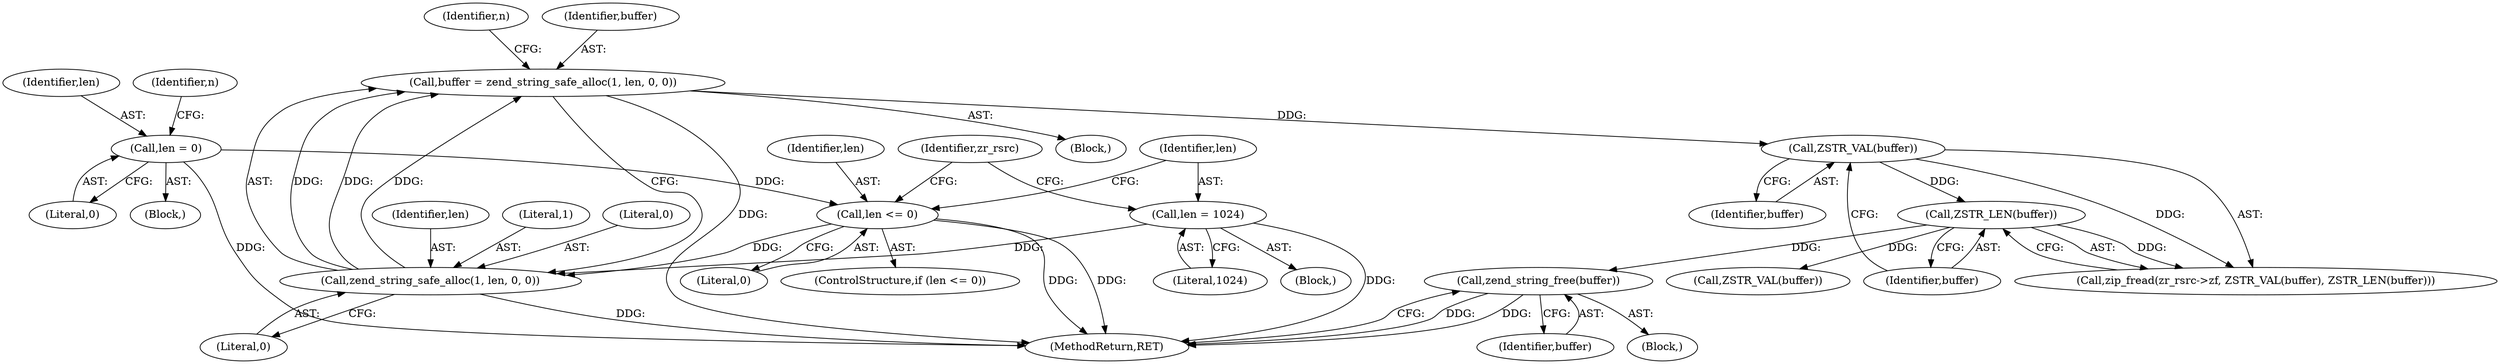 digraph "0_php-src_3b8d4de300854b3517c7acb239b84f7726c1353c?w=1@API" {
"1000189" [label="(Call,zend_string_free(buffer))"];
"1000168" [label="(Call,ZSTR_LEN(buffer))"];
"1000166" [label="(Call,ZSTR_VAL(buffer))"];
"1000153" [label="(Call,buffer = zend_string_safe_alloc(1, len, 0, 0))"];
"1000155" [label="(Call,zend_string_safe_alloc(1, len, 0, 0))"];
"1000141" [label="(Call,len <= 0)"];
"1000105" [label="(Call,len = 0)"];
"1000145" [label="(Call,len = 1024)"];
"1000189" [label="(Call,zend_string_free(buffer))"];
"1000142" [label="(Identifier,len)"];
"1000102" [label="(Block,)"];
"1000106" [label="(Identifier,len)"];
"1000145" [label="(Call,len = 1024)"];
"1000157" [label="(Identifier,len)"];
"1000167" [label="(Identifier,buffer)"];
"1000144" [label="(Block,)"];
"1000194" [label="(MethodReturn,RET)"];
"1000166" [label="(Call,ZSTR_VAL(buffer))"];
"1000141" [label="(Call,len <= 0)"];
"1000190" [label="(Identifier,buffer)"];
"1000147" [label="(Literal,1024)"];
"1000168" [label="(Call,ZSTR_LEN(buffer))"];
"1000156" [label="(Literal,1)"];
"1000152" [label="(Block,)"];
"1000150" [label="(Identifier,zr_rsrc)"];
"1000112" [label="(Identifier,n)"];
"1000159" [label="(Literal,0)"];
"1000161" [label="(Identifier,n)"];
"1000158" [label="(Literal,0)"];
"1000107" [label="(Literal,0)"];
"1000177" [label="(Call,ZSTR_VAL(buffer))"];
"1000155" [label="(Call,zend_string_safe_alloc(1, len, 0, 0))"];
"1000169" [label="(Identifier,buffer)"];
"1000154" [label="(Identifier,buffer)"];
"1000162" [label="(Call,zip_fread(zr_rsrc->zf, ZSTR_VAL(buffer), ZSTR_LEN(buffer)))"];
"1000143" [label="(Literal,0)"];
"1000146" [label="(Identifier,len)"];
"1000153" [label="(Call,buffer = zend_string_safe_alloc(1, len, 0, 0))"];
"1000105" [label="(Call,len = 0)"];
"1000140" [label="(ControlStructure,if (len <= 0))"];
"1000188" [label="(Block,)"];
"1000189" -> "1000188"  [label="AST: "];
"1000189" -> "1000190"  [label="CFG: "];
"1000190" -> "1000189"  [label="AST: "];
"1000194" -> "1000189"  [label="CFG: "];
"1000189" -> "1000194"  [label="DDG: "];
"1000189" -> "1000194"  [label="DDG: "];
"1000168" -> "1000189"  [label="DDG: "];
"1000168" -> "1000162"  [label="AST: "];
"1000168" -> "1000169"  [label="CFG: "];
"1000169" -> "1000168"  [label="AST: "];
"1000162" -> "1000168"  [label="CFG: "];
"1000168" -> "1000162"  [label="DDG: "];
"1000166" -> "1000168"  [label="DDG: "];
"1000168" -> "1000177"  [label="DDG: "];
"1000166" -> "1000162"  [label="AST: "];
"1000166" -> "1000167"  [label="CFG: "];
"1000167" -> "1000166"  [label="AST: "];
"1000169" -> "1000166"  [label="CFG: "];
"1000166" -> "1000162"  [label="DDG: "];
"1000153" -> "1000166"  [label="DDG: "];
"1000153" -> "1000152"  [label="AST: "];
"1000153" -> "1000155"  [label="CFG: "];
"1000154" -> "1000153"  [label="AST: "];
"1000155" -> "1000153"  [label="AST: "];
"1000161" -> "1000153"  [label="CFG: "];
"1000153" -> "1000194"  [label="DDG: "];
"1000155" -> "1000153"  [label="DDG: "];
"1000155" -> "1000153"  [label="DDG: "];
"1000155" -> "1000153"  [label="DDG: "];
"1000155" -> "1000159"  [label="CFG: "];
"1000156" -> "1000155"  [label="AST: "];
"1000157" -> "1000155"  [label="AST: "];
"1000158" -> "1000155"  [label="AST: "];
"1000159" -> "1000155"  [label="AST: "];
"1000155" -> "1000194"  [label="DDG: "];
"1000141" -> "1000155"  [label="DDG: "];
"1000145" -> "1000155"  [label="DDG: "];
"1000141" -> "1000140"  [label="AST: "];
"1000141" -> "1000143"  [label="CFG: "];
"1000142" -> "1000141"  [label="AST: "];
"1000143" -> "1000141"  [label="AST: "];
"1000146" -> "1000141"  [label="CFG: "];
"1000150" -> "1000141"  [label="CFG: "];
"1000141" -> "1000194"  [label="DDG: "];
"1000141" -> "1000194"  [label="DDG: "];
"1000105" -> "1000141"  [label="DDG: "];
"1000105" -> "1000102"  [label="AST: "];
"1000105" -> "1000107"  [label="CFG: "];
"1000106" -> "1000105"  [label="AST: "];
"1000107" -> "1000105"  [label="AST: "];
"1000112" -> "1000105"  [label="CFG: "];
"1000105" -> "1000194"  [label="DDG: "];
"1000145" -> "1000144"  [label="AST: "];
"1000145" -> "1000147"  [label="CFG: "];
"1000146" -> "1000145"  [label="AST: "];
"1000147" -> "1000145"  [label="AST: "];
"1000150" -> "1000145"  [label="CFG: "];
"1000145" -> "1000194"  [label="DDG: "];
}
